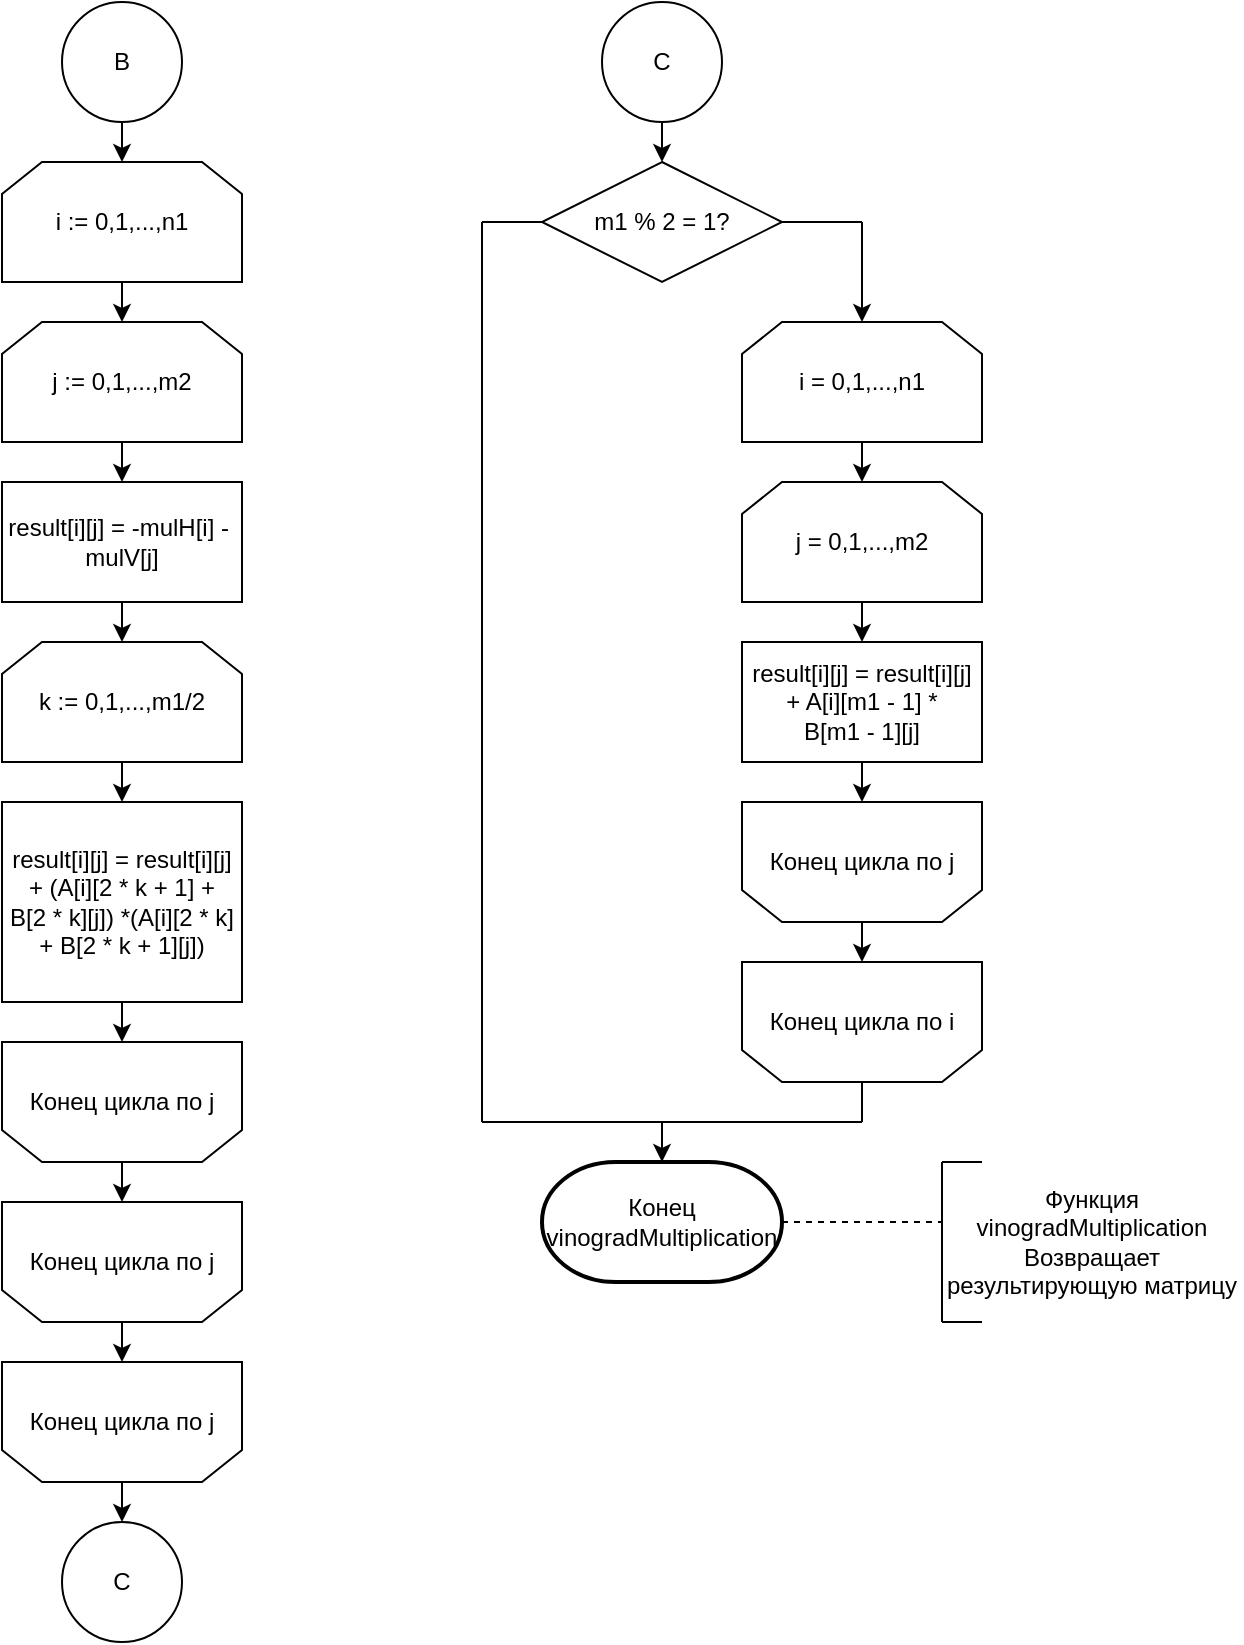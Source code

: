 <mxfile version="13.7.7" type="device"><diagram id="BJgo9m2bYnvT2jn_3F8J" name="Page-1"><mxGraphModel dx="1221" dy="726" grid="1" gridSize="10" guides="1" tooltips="1" connect="1" arrows="1" fold="1" page="1" pageScale="1" pageWidth="1827" pageHeight="11169" background="#ffffff" math="0" shadow="0"><root><mxCell id="0"/><mxCell id="1" parent="0"/><mxCell id="OUdN1ELjARpwJwios_Ci-71" value="B" style="ellipse;whiteSpace=wrap;html=1;aspect=fixed;fillColor=#ffffff;" vertex="1" parent="1"><mxGeometry x="660" y="40" width="60" height="60" as="geometry"/></mxCell><mxCell id="OUdN1ELjARpwJwios_Ci-72" value="" style="endArrow=classic;html=1;exitX=0.5;exitY=1;exitDx=0;exitDy=0;" edge="1" parent="1" source="OUdN1ELjARpwJwios_Ci-71"><mxGeometry width="50" height="50" relative="1" as="geometry"><mxPoint x="730" y="140" as="sourcePoint"/><mxPoint x="690" y="120" as="targetPoint"/></mxGeometry></mxCell><mxCell id="OUdN1ELjARpwJwios_Ci-73" value="i := 0,1,...,n1" style="shape=loopLimit;whiteSpace=wrap;html=1;fillColor=#ffffff;" vertex="1" parent="1"><mxGeometry x="630" y="120" width="120" height="60" as="geometry"/></mxCell><mxCell id="OUdN1ELjARpwJwios_Ci-74" value="j := 0,1,...,m2" style="shape=loopLimit;whiteSpace=wrap;html=1;fillColor=#ffffff;" vertex="1" parent="1"><mxGeometry x="630" y="200" width="120" height="60" as="geometry"/></mxCell><mxCell id="OUdN1ELjARpwJwios_Ci-75" value="result[i][j] = -mulH[i] -&amp;nbsp;&lt;br&gt;mulV[j]" style="rounded=0;whiteSpace=wrap;html=1;fillColor=#ffffff;" vertex="1" parent="1"><mxGeometry x="630" y="280" width="120" height="60" as="geometry"/></mxCell><mxCell id="OUdN1ELjARpwJwios_Ci-78" value="" style="endArrow=classic;html=1;exitX=0.5;exitY=0;exitDx=0;exitDy=0;entryX=0.5;entryY=1;entryDx=0;entryDy=0;" edge="1" parent="1"><mxGeometry width="50" height="50" relative="1" as="geometry"><mxPoint x="690" y="340" as="sourcePoint"/><mxPoint x="690" y="360" as="targetPoint"/></mxGeometry></mxCell><mxCell id="OUdN1ELjARpwJwios_Ci-82" value="" style="endArrow=classic;html=1;exitX=0.5;exitY=1;exitDx=0;exitDy=0;entryX=0.5;entryY=0;entryDx=0;entryDy=0;" edge="1" parent="1" source="OUdN1ELjARpwJwios_Ci-73" target="OUdN1ELjARpwJwios_Ci-74"><mxGeometry width="50" height="50" relative="1" as="geometry"><mxPoint x="550" y="270" as="sourcePoint"/><mxPoint x="600" y="220" as="targetPoint"/></mxGeometry></mxCell><mxCell id="OUdN1ELjARpwJwios_Ci-83" value="" style="endArrow=classic;html=1;exitX=0.5;exitY=1;exitDx=0;exitDy=0;entryX=0.5;entryY=0;entryDx=0;entryDy=0;" edge="1" parent="1" source="OUdN1ELjARpwJwios_Ci-74" target="OUdN1ELjARpwJwios_Ci-75"><mxGeometry width="50" height="50" relative="1" as="geometry"><mxPoint x="560" y="330" as="sourcePoint"/><mxPoint x="610" y="280" as="targetPoint"/></mxGeometry></mxCell><mxCell id="OUdN1ELjARpwJwios_Ci-93" value="k := 0,1,...,m1/2" style="shape=loopLimit;whiteSpace=wrap;html=1;fillColor=#ffffff;" vertex="1" parent="1"><mxGeometry x="630" y="360" width="120" height="60" as="geometry"/></mxCell><mxCell id="OUdN1ELjARpwJwios_Ci-94" value="result[i][j] = result[i][j] + (A[i][2 * k + 1] + &lt;br&gt;B[2 * k][j]) *(A[i][2 * k] + B[2 * k + 1][j])" style="rounded=0;whiteSpace=wrap;html=1;fillColor=#ffffff;" vertex="1" parent="1"><mxGeometry x="630" y="440" width="120" height="100" as="geometry"/></mxCell><mxCell id="OUdN1ELjARpwJwios_Ci-95" value="" style="endArrow=classic;html=1;exitX=0.5;exitY=1;exitDx=0;exitDy=0;entryX=0.5;entryY=0;entryDx=0;entryDy=0;" edge="1" parent="1" source="OUdN1ELjARpwJwios_Ci-93" target="OUdN1ELjARpwJwios_Ci-94"><mxGeometry width="50" height="50" relative="1" as="geometry"><mxPoint x="760" y="650" as="sourcePoint"/><mxPoint x="810" y="600" as="targetPoint"/></mxGeometry></mxCell><mxCell id="OUdN1ELjARpwJwios_Ci-96" value="k := 0,1,...,m1" style="shape=loopLimit;whiteSpace=wrap;html=1;rotation=-180;" vertex="1" parent="1"><mxGeometry x="630" y="560" width="120" height="60" as="geometry"/></mxCell><mxCell id="OUdN1ELjARpwJwios_Ci-97" value="Конец цикла по j" style="text;html=1;strokeColor=none;align=center;verticalAlign=middle;whiteSpace=wrap;rounded=0;fillColor=#ffffff;" vertex="1" parent="1"><mxGeometry x="640" y="570" width="100" height="40" as="geometry"/></mxCell><mxCell id="OUdN1ELjARpwJwios_Ci-98" value="k := 0,1,...,m1" style="shape=loopLimit;whiteSpace=wrap;html=1;rotation=-180;" vertex="1" parent="1"><mxGeometry x="630" y="640" width="120" height="60" as="geometry"/></mxCell><mxCell id="OUdN1ELjARpwJwios_Ci-99" value="Конец цикла по j" style="text;html=1;strokeColor=none;align=center;verticalAlign=middle;whiteSpace=wrap;rounded=0;fillColor=#ffffff;" vertex="1" parent="1"><mxGeometry x="640" y="650" width="100" height="40" as="geometry"/></mxCell><mxCell id="OUdN1ELjARpwJwios_Ci-100" value="" style="endArrow=classic;html=1;exitX=0.5;exitY=1;exitDx=0;exitDy=0;entryX=0.5;entryY=1;entryDx=0;entryDy=0;" edge="1" parent="1" source="OUdN1ELjARpwJwios_Ci-94" target="OUdN1ELjARpwJwios_Ci-96"><mxGeometry width="50" height="50" relative="1" as="geometry"><mxPoint x="640" y="700" as="sourcePoint"/><mxPoint x="690" y="650" as="targetPoint"/></mxGeometry></mxCell><mxCell id="OUdN1ELjARpwJwios_Ci-101" value="" style="endArrow=classic;html=1;exitX=0.5;exitY=0;exitDx=0;exitDy=0;entryX=0.5;entryY=1;entryDx=0;entryDy=0;" edge="1" parent="1" source="OUdN1ELjARpwJwios_Ci-96" target="OUdN1ELjARpwJwios_Ci-98"><mxGeometry width="50" height="50" relative="1" as="geometry"><mxPoint x="840" y="720" as="sourcePoint"/><mxPoint x="890" y="670" as="targetPoint"/></mxGeometry></mxCell><mxCell id="OUdN1ELjARpwJwios_Ci-102" value="k := 0,1,...,m1" style="shape=loopLimit;whiteSpace=wrap;html=1;rotation=-180;" vertex="1" parent="1"><mxGeometry x="630" y="720" width="120" height="60" as="geometry"/></mxCell><mxCell id="OUdN1ELjARpwJwios_Ci-103" value="Конец цикла по j" style="text;html=1;strokeColor=none;align=center;verticalAlign=middle;whiteSpace=wrap;rounded=0;fillColor=#ffffff;" vertex="1" parent="1"><mxGeometry x="640" y="730" width="100" height="40" as="geometry"/></mxCell><mxCell id="OUdN1ELjARpwJwios_Ci-104" value="" style="endArrow=classic;html=1;exitX=0.5;exitY=0;exitDx=0;exitDy=0;entryX=0.5;entryY=1;entryDx=0;entryDy=0;" edge="1" parent="1" source="OUdN1ELjARpwJwios_Ci-98" target="OUdN1ELjARpwJwios_Ci-102"><mxGeometry width="50" height="50" relative="1" as="geometry"><mxPoint x="740" y="790" as="sourcePoint"/><mxPoint x="790" y="740" as="targetPoint"/></mxGeometry></mxCell><mxCell id="OUdN1ELjARpwJwios_Ci-105" value="C" style="ellipse;whiteSpace=wrap;html=1;aspect=fixed;fillColor=#ffffff;" vertex="1" parent="1"><mxGeometry x="660" y="800" width="60" height="60" as="geometry"/></mxCell><mxCell id="OUdN1ELjARpwJwios_Ci-106" value="" style="endArrow=classic;html=1;exitX=0.5;exitY=0;exitDx=0;exitDy=0;entryX=0.5;entryY=0;entryDx=0;entryDy=0;" edge="1" parent="1" source="OUdN1ELjARpwJwios_Ci-102" target="OUdN1ELjARpwJwios_Ci-105"><mxGeometry width="50" height="50" relative="1" as="geometry"><mxPoint x="750" y="850" as="sourcePoint"/><mxPoint x="800" y="800" as="targetPoint"/></mxGeometry></mxCell><mxCell id="OUdN1ELjARpwJwios_Ci-107" value="C" style="ellipse;whiteSpace=wrap;html=1;aspect=fixed;fillColor=#ffffff;" vertex="1" parent="1"><mxGeometry x="930" y="40" width="60" height="60" as="geometry"/></mxCell><mxCell id="OUdN1ELjARpwJwios_Ci-108" value="m1 % 2 = 1?" style="rhombus;whiteSpace=wrap;html=1;fillColor=#ffffff;" vertex="1" parent="1"><mxGeometry x="900" y="120" width="120" height="60" as="geometry"/></mxCell><mxCell id="OUdN1ELjARpwJwios_Ci-109" value="" style="endArrow=classic;html=1;exitX=0.5;exitY=1;exitDx=0;exitDy=0;entryX=0.5;entryY=0;entryDx=0;entryDy=0;" edge="1" parent="1" source="OUdN1ELjARpwJwios_Ci-107" target="OUdN1ELjARpwJwios_Ci-108"><mxGeometry width="50" height="50" relative="1" as="geometry"><mxPoint x="850" y="290" as="sourcePoint"/><mxPoint x="900" y="240" as="targetPoint"/></mxGeometry></mxCell><mxCell id="OUdN1ELjARpwJwios_Ci-111" value="" style="endArrow=none;html=1;exitX=1;exitY=0.5;exitDx=0;exitDy=0;" edge="1" parent="1" source="OUdN1ELjARpwJwios_Ci-108"><mxGeometry width="50" height="50" relative="1" as="geometry"><mxPoint x="1220" y="260" as="sourcePoint"/><mxPoint x="1060" y="150" as="targetPoint"/></mxGeometry></mxCell><mxCell id="OUdN1ELjARpwJwios_Ci-112" value="" style="endArrow=none;html=1;entryX=0;entryY=0.5;entryDx=0;entryDy=0;" edge="1" parent="1" target="OUdN1ELjARpwJwios_Ci-108"><mxGeometry width="50" height="50" relative="1" as="geometry"><mxPoint x="870" y="150" as="sourcePoint"/><mxPoint x="970" y="220" as="targetPoint"/></mxGeometry></mxCell><mxCell id="OUdN1ELjARpwJwios_Ci-113" value="" style="endArrow=classic;html=1;" edge="1" parent="1"><mxGeometry width="50" height="50" relative="1" as="geometry"><mxPoint x="1060" y="150" as="sourcePoint"/><mxPoint x="1060" y="200" as="targetPoint"/></mxGeometry></mxCell><mxCell id="OUdN1ELjARpwJwios_Ci-115" value="i = 0,1,...,n1" style="shape=loopLimit;whiteSpace=wrap;html=1;fillColor=#ffffff;" vertex="1" parent="1"><mxGeometry x="1000" y="200" width="120" height="60" as="geometry"/></mxCell><mxCell id="OUdN1ELjARpwJwios_Ci-116" value="j = 0,1,...,m2" style="shape=loopLimit;whiteSpace=wrap;html=1;fillColor=#ffffff;" vertex="1" parent="1"><mxGeometry x="1000" y="280" width="120" height="60" as="geometry"/></mxCell><mxCell id="OUdN1ELjARpwJwios_Ci-117" value="result[i][j] = result[i][j] + A[i][m1 - 1] * &lt;br&gt;B[m1 - 1][j]" style="rounded=0;whiteSpace=wrap;html=1;fillColor=#ffffff;" vertex="1" parent="1"><mxGeometry x="1000" y="360" width="120" height="60" as="geometry"/></mxCell><mxCell id="OUdN1ELjARpwJwios_Ci-118" value="" style="endArrow=classic;html=1;exitX=0.5;exitY=1;exitDx=0;exitDy=0;entryX=0.5;entryY=0;entryDx=0;entryDy=0;" edge="1" parent="1" source="OUdN1ELjARpwJwios_Ci-115" target="OUdN1ELjARpwJwios_Ci-116"><mxGeometry width="50" height="50" relative="1" as="geometry"><mxPoint x="1220" y="430" as="sourcePoint"/><mxPoint x="1270" y="380" as="targetPoint"/></mxGeometry></mxCell><mxCell id="OUdN1ELjARpwJwios_Ci-119" value="" style="endArrow=classic;html=1;exitX=0.5;exitY=1;exitDx=0;exitDy=0;entryX=0.5;entryY=0;entryDx=0;entryDy=0;" edge="1" parent="1" source="OUdN1ELjARpwJwios_Ci-116" target="OUdN1ELjARpwJwios_Ci-117"><mxGeometry width="50" height="50" relative="1" as="geometry"><mxPoint x="1200" y="530" as="sourcePoint"/><mxPoint x="1250" y="480" as="targetPoint"/></mxGeometry></mxCell><mxCell id="OUdN1ELjARpwJwios_Ci-120" value="k := 0,1,...,m1" style="shape=loopLimit;whiteSpace=wrap;html=1;rotation=-180;" vertex="1" parent="1"><mxGeometry x="1000" y="440" width="120" height="60" as="geometry"/></mxCell><mxCell id="OUdN1ELjARpwJwios_Ci-121" value="Конец цикла по j" style="text;html=1;strokeColor=none;align=center;verticalAlign=middle;whiteSpace=wrap;rounded=0;fillColor=#ffffff;" vertex="1" parent="1"><mxGeometry x="1010" y="450" width="100" height="40" as="geometry"/></mxCell><mxCell id="OUdN1ELjARpwJwios_Ci-122" value="k := 0,1,...,m1" style="shape=loopLimit;whiteSpace=wrap;html=1;rotation=-180;" vertex="1" parent="1"><mxGeometry x="1000" y="520" width="120" height="60" as="geometry"/></mxCell><mxCell id="OUdN1ELjARpwJwios_Ci-123" value="Конец цикла по i" style="text;html=1;strokeColor=none;align=center;verticalAlign=middle;whiteSpace=wrap;rounded=0;fillColor=#ffffff;" vertex="1" parent="1"><mxGeometry x="1010" y="530" width="100" height="40" as="geometry"/></mxCell><mxCell id="OUdN1ELjARpwJwios_Ci-124" value="" style="endArrow=classic;html=1;exitX=0.5;exitY=1;exitDx=0;exitDy=0;entryX=0.5;entryY=1;entryDx=0;entryDy=0;" edge="1" parent="1" source="OUdN1ELjARpwJwios_Ci-117" target="OUdN1ELjARpwJwios_Ci-120"><mxGeometry width="50" height="50" relative="1" as="geometry"><mxPoint x="1040" y="680" as="sourcePoint"/><mxPoint x="1090" y="630" as="targetPoint"/></mxGeometry></mxCell><mxCell id="OUdN1ELjARpwJwios_Ci-125" value="" style="endArrow=classic;html=1;exitX=0.5;exitY=0;exitDx=0;exitDy=0;entryX=0.5;entryY=1;entryDx=0;entryDy=0;" edge="1" parent="1" source="OUdN1ELjARpwJwios_Ci-120" target="OUdN1ELjARpwJwios_Ci-122"><mxGeometry width="50" height="50" relative="1" as="geometry"><mxPoint x="890" y="710" as="sourcePoint"/><mxPoint x="940" y="660" as="targetPoint"/></mxGeometry></mxCell><mxCell id="OUdN1ELjARpwJwios_Ci-126" value="" style="endArrow=none;html=1;entryX=0.5;entryY=0;entryDx=0;entryDy=0;" edge="1" parent="1" target="OUdN1ELjARpwJwios_Ci-122"><mxGeometry width="50" height="50" relative="1" as="geometry"><mxPoint x="1060" y="600" as="sourcePoint"/><mxPoint x="1250" y="620" as="targetPoint"/></mxGeometry></mxCell><mxCell id="OUdN1ELjARpwJwios_Ci-127" value="" style="endArrow=none;html=1;" edge="1" parent="1"><mxGeometry width="50" height="50" relative="1" as="geometry"><mxPoint x="870" y="600" as="sourcePoint"/><mxPoint x="870" y="150" as="targetPoint"/></mxGeometry></mxCell><mxCell id="OUdN1ELjARpwJwios_Ci-128" value="" style="endArrow=none;html=1;" edge="1" parent="1"><mxGeometry width="50" height="50" relative="1" as="geometry"><mxPoint x="870" y="600" as="sourcePoint"/><mxPoint x="1060" y="600" as="targetPoint"/></mxGeometry></mxCell><mxCell id="OUdN1ELjARpwJwios_Ci-129" value="" style="endArrow=classic;html=1;" edge="1" parent="1"><mxGeometry width="50" height="50" relative="1" as="geometry"><mxPoint x="960" y="600" as="sourcePoint"/><mxPoint x="960" y="620" as="targetPoint"/></mxGeometry></mxCell><mxCell id="OUdN1ELjARpwJwios_Ci-130" value="Конец vinogradMultiplication" style="strokeWidth=2;html=1;shape=mxgraph.flowchart.terminator;whiteSpace=wrap;" vertex="1" parent="1"><mxGeometry x="900" y="620" width="120" height="60" as="geometry"/></mxCell><mxCell id="OUdN1ELjARpwJwios_Ci-131" value="" style="endArrow=none;dashed=1;html=1;exitX=1;exitY=0.5;exitDx=0;exitDy=0;exitPerimeter=0;" edge="1" parent="1"><mxGeometry width="50" height="50" relative="1" as="geometry"><mxPoint x="1020" y="650" as="sourcePoint"/><mxPoint x="1100" y="650" as="targetPoint"/></mxGeometry></mxCell><mxCell id="OUdN1ELjARpwJwios_Ci-132" value="" style="endArrow=none;html=1;" edge="1" parent="1"><mxGeometry width="50" height="50" relative="1" as="geometry"><mxPoint x="1100" y="700" as="sourcePoint"/><mxPoint x="1100" y="620" as="targetPoint"/></mxGeometry></mxCell><mxCell id="OUdN1ELjARpwJwios_Ci-133" value="" style="endArrow=none;html=1;" edge="1" parent="1"><mxGeometry width="50" height="50" relative="1" as="geometry"><mxPoint x="1100" y="620" as="sourcePoint"/><mxPoint x="1120" y="620" as="targetPoint"/></mxGeometry></mxCell><mxCell id="OUdN1ELjARpwJwios_Ci-134" value="" style="endArrow=none;html=1;" edge="1" parent="1"><mxGeometry width="50" height="50" relative="1" as="geometry"><mxPoint x="1120" y="700" as="sourcePoint"/><mxPoint x="1100" y="700" as="targetPoint"/></mxGeometry></mxCell><mxCell id="OUdN1ELjARpwJwios_Ci-135" value="Функция vinogradMultiplication&lt;br&gt;Возвращает результирующую матрицу" style="text;html=1;strokeColor=none;fillColor=none;align=center;verticalAlign=middle;whiteSpace=wrap;rounded=0;" vertex="1" parent="1"><mxGeometry x="1100" y="620" width="150" height="80" as="geometry"/></mxCell></root></mxGraphModel></diagram></mxfile>